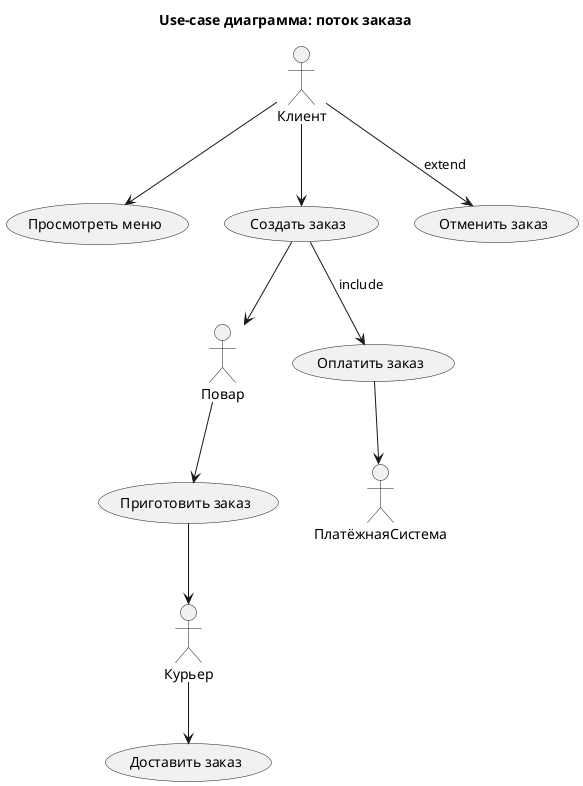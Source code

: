 ﻿@startuml
' файл сохранён в кодировке UTF-8

title Use-case диаграмма: поток заказа

' ---- Актёры ----
actor Клиент as client
actor Повар as chef
actor Курьер as courier
actor ПлатёжнаяСистема as paymentSystem

' ---- Сценарии ----
usecase "Просмотреть меню" as (browseMenu)
usecase "Создать заказ"    as (createOrder)
usecase "Оплатить заказ"   as (payOrder)
usecase "Приготовить заказ" as (cookOrder)
usecase "Доставить заказ"  as (deliverOrder)
usecase "Отменить заказ"   as (cancelOrder)

' ---- Связи ----
client --> (browseMenu)
client --> (createOrder)
(createOrder) --> (payOrder) : include
client --> (cancelOrder) : extend

(createOrder) --> chef
chef --> (cookOrder)
(cookOrder) --> courier
courier --> (deliverOrder)

(payOrder) --> paymentSystem

@enduml

